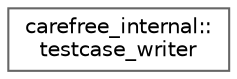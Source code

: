 digraph "类继承关系图"
{
 // LATEX_PDF_SIZE
  bgcolor="transparent";
  edge [fontname=Helvetica,fontsize=10,labelfontname=Helvetica,labelfontsize=10];
  node [fontname=Helvetica,fontsize=10,shape=box,height=0.2,width=0.4];
  rankdir="LR";
  Node0 [id="Node000000",label="carefree_internal::\ltestcase_writer",height=0.2,width=0.4,color="grey40", fillcolor="white", style="filled",URL="$classcarefree__internal_1_1testcase__writer.html",tooltip=" "];
}
